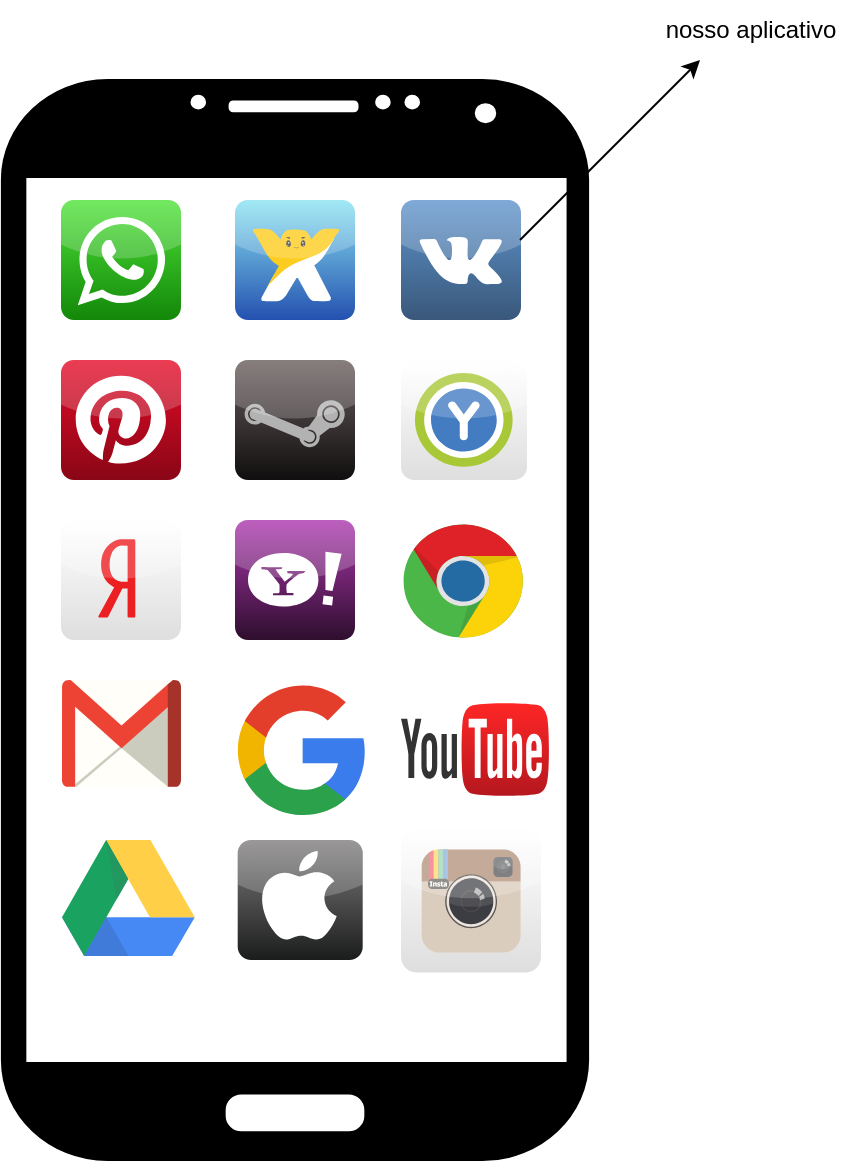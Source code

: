 <mxfile version="24.4.8" type="device" pages="2">
  <diagram name="Página-1" id="unzgKUd-xdwR7_s48heh">
    <mxGraphModel dx="1434" dy="782" grid="1" gridSize="10" guides="1" tooltips="1" connect="1" arrows="1" fold="1" page="1" pageScale="1" pageWidth="827" pageHeight="1169" math="0" shadow="0">
      <root>
        <mxCell id="0" />
        <mxCell id="1" parent="0" />
        <mxCell id="dD_YcDbPmGOPW_uliaXT-16" value="" style="verticalLabelPosition=bottom;verticalAlign=top;html=1;shadow=0;dashed=0;strokeWidth=1;shape=mxgraph.android.phone2;fillColor=#000000;" parent="1" vertex="1">
          <mxGeometry x="310.95" y="110" width="293.1" height="540" as="geometry" />
        </mxCell>
        <mxCell id="dD_YcDbPmGOPW_uliaXT-17" value="" style="dashed=0;outlineConnect=0;html=1;align=center;labelPosition=center;verticalLabelPosition=bottom;verticalAlign=top;shape=mxgraph.webicons.whatsapp;fillColor=#4FE238;gradientColor=#138709" parent="1" vertex="1">
          <mxGeometry x="340.5" y="170" width="60" height="60" as="geometry" />
        </mxCell>
        <mxCell id="dD_YcDbPmGOPW_uliaXT-18" value="" style="dashed=0;outlineConnect=0;html=1;align=center;labelPosition=center;verticalLabelPosition=bottom;verticalAlign=top;shape=mxgraph.webicons.wix;fillColor=#8AE3F2;gradientColor=#2451B0" parent="1" vertex="1">
          <mxGeometry x="427.5" y="170" width="60" height="60" as="geometry" />
        </mxCell>
        <mxCell id="dD_YcDbPmGOPW_uliaXT-19" value="" style="dashed=0;outlineConnect=0;html=1;align=center;labelPosition=center;verticalLabelPosition=bottom;verticalAlign=top;shape=mxgraph.webicons.vkontakte;fillColor=#5F94CC;gradientColor=#39587A" parent="1" vertex="1">
          <mxGeometry x="510.5" y="170" width="60" height="60" as="geometry" />
        </mxCell>
        <mxCell id="dD_YcDbPmGOPW_uliaXT-20" value="" style="dashed=0;outlineConnect=0;html=1;align=center;labelPosition=center;verticalLabelPosition=bottom;verticalAlign=top;shape=mxgraph.webicons.pinterest;fillColor=#E50B28;gradientColor=#890616" parent="1" vertex="1">
          <mxGeometry x="340.5" y="250" width="60" height="60" as="geometry" />
        </mxCell>
        <mxCell id="dD_YcDbPmGOPW_uliaXT-21" value="" style="dashed=0;outlineConnect=0;html=1;align=center;labelPosition=center;verticalLabelPosition=bottom;verticalAlign=top;shape=mxgraph.webicons.steam;fillColor=#695D5D;gradientColor=#100E0E" parent="1" vertex="1">
          <mxGeometry x="427.5" y="250" width="60" height="60" as="geometry" />
        </mxCell>
        <mxCell id="dD_YcDbPmGOPW_uliaXT-22" value="" style="dashed=0;outlineConnect=0;html=1;align=center;labelPosition=center;verticalLabelPosition=bottom;verticalAlign=top;shape=mxgraph.webicons.yoolink;gradientColor=#DFDEDE" parent="1" vertex="1">
          <mxGeometry x="510.5" y="250" width="63" height="60" as="geometry" />
        </mxCell>
        <mxCell id="dD_YcDbPmGOPW_uliaXT-23" value="" style="dashed=0;outlineConnect=0;html=1;align=center;labelPosition=center;verticalLabelPosition=bottom;verticalAlign=top;shape=mxgraph.webicons.yandex;gradientColor=#DFDEDE" parent="1" vertex="1">
          <mxGeometry x="340.5" y="330" width="60" height="60" as="geometry" />
        </mxCell>
        <mxCell id="dD_YcDbPmGOPW_uliaXT-24" value="" style="dashed=0;outlineConnect=0;html=1;align=center;labelPosition=center;verticalLabelPosition=bottom;verticalAlign=top;shape=mxgraph.webicons.yahoo_2;fillColor=#AC37AE;gradientColor=#2E0E2D" parent="1" vertex="1">
          <mxGeometry x="427.5" y="330" width="60" height="60" as="geometry" />
        </mxCell>
        <mxCell id="dD_YcDbPmGOPW_uliaXT-26" value="" style="dashed=0;outlineConnect=0;html=1;align=center;labelPosition=center;verticalLabelPosition=bottom;verticalAlign=top;shape=mxgraph.weblogos.chrome" parent="1" vertex="1">
          <mxGeometry x="511.8" y="332.3" width="60.4" height="57.7" as="geometry" />
        </mxCell>
        <mxCell id="dD_YcDbPmGOPW_uliaXT-27" value="" style="dashed=0;outlineConnect=0;html=1;align=center;labelPosition=center;verticalLabelPosition=bottom;verticalAlign=top;shape=mxgraph.weblogos.gmail" parent="1" vertex="1">
          <mxGeometry x="341" y="410" width="59.5" height="53.4" as="geometry" />
        </mxCell>
        <mxCell id="dD_YcDbPmGOPW_uliaXT-30" value="" style="dashed=0;outlineConnect=0;html=1;align=center;labelPosition=center;verticalLabelPosition=bottom;verticalAlign=top;shape=mxgraph.weblogos.google" parent="1" vertex="1">
          <mxGeometry x="427.5" y="410" width="65.2" height="69.4" as="geometry" />
        </mxCell>
        <mxCell id="dD_YcDbPmGOPW_uliaXT-31" value="" style="dashed=0;outlineConnect=0;html=1;align=center;labelPosition=center;verticalLabelPosition=bottom;verticalAlign=top;shape=mxgraph.weblogos.youtube;fillColor=#FF2626;gradientColor=#B5171F" parent="1" vertex="1">
          <mxGeometry x="510.5" y="421.1" width="74.25" height="47.2" as="geometry" />
        </mxCell>
        <mxCell id="dD_YcDbPmGOPW_uliaXT-32" value="" style="dashed=0;outlineConnect=0;html=1;align=center;labelPosition=center;verticalLabelPosition=bottom;verticalAlign=top;shape=mxgraph.weblogos.google_drive" parent="1" vertex="1">
          <mxGeometry x="341" y="490" width="66.4" height="58" as="geometry" />
        </mxCell>
        <mxCell id="dD_YcDbPmGOPW_uliaXT-34" value="" style="dashed=0;outlineConnect=0;html=1;align=center;labelPosition=center;verticalLabelPosition=bottom;verticalAlign=top;shape=mxgraph.webicons.apple;fillColor=#807E7E;gradientColor=#1B1C1C" parent="1" vertex="1">
          <mxGeometry x="428.85" y="490" width="62.5" height="60" as="geometry" />
        </mxCell>
        <mxCell id="dD_YcDbPmGOPW_uliaXT-35" value="" style="dashed=0;outlineConnect=0;html=1;align=center;labelPosition=center;verticalLabelPosition=bottom;verticalAlign=top;shape=mxgraph.webicons.instagram;gradientColor=#DFDEDE" parent="1" vertex="1">
          <mxGeometry x="510.5" y="483.8" width="70" height="72.4" as="geometry" />
        </mxCell>
        <mxCell id="dD_YcDbPmGOPW_uliaXT-36" value="" style="endArrow=classic;html=1;rounded=0;" parent="1" edge="1">
          <mxGeometry width="50" height="50" relative="1" as="geometry">
            <mxPoint x="570" y="190" as="sourcePoint" />
            <mxPoint x="660" y="100" as="targetPoint" />
          </mxGeometry>
        </mxCell>
        <mxCell id="dD_YcDbPmGOPW_uliaXT-37" value="nosso aplicativo" style="text;html=1;align=center;verticalAlign=middle;resizable=0;points=[];autosize=1;strokeColor=none;fillColor=none;" parent="1" vertex="1">
          <mxGeometry x="630" y="70" width="110" height="30" as="geometry" />
        </mxCell>
      </root>
    </mxGraphModel>
  </diagram>
  <diagram id="M1Kxot64e2JKsJhGK712" name="Página-2">
    <mxGraphModel dx="1434" dy="782" grid="1" gridSize="10" guides="1" tooltips="1" connect="1" arrows="1" fold="1" page="1" pageScale="1" pageWidth="827" pageHeight="1169" math="0" shadow="0">
      <root>
        <mxCell id="0" />
        <mxCell id="1" parent="0" />
      </root>
    </mxGraphModel>
  </diagram>
</mxfile>
